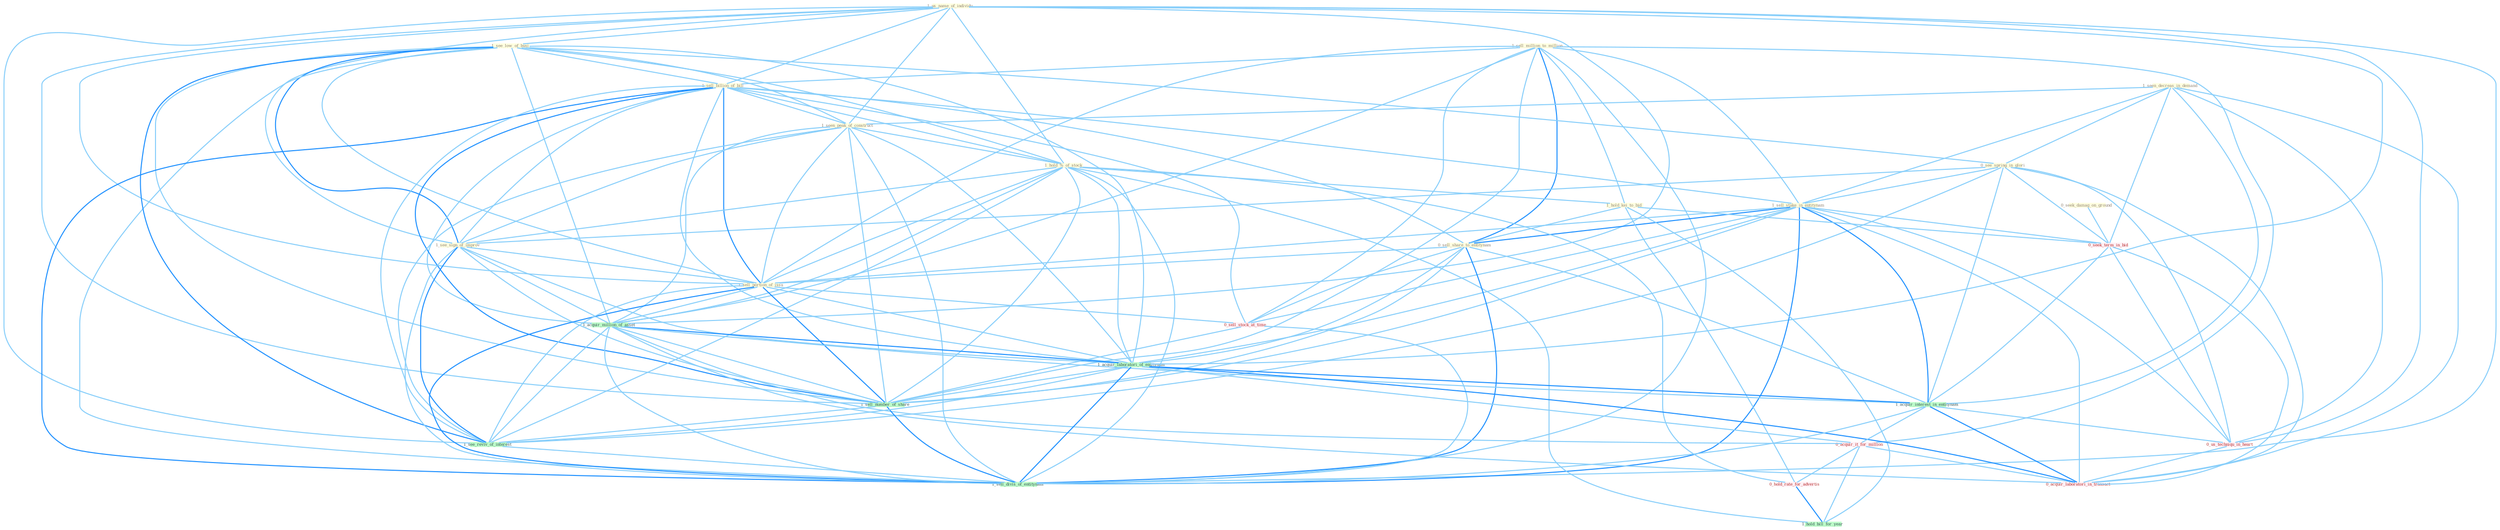 Graph G{ 
    node
    [shape=polygon,style=filled,width=.5,height=.06,color="#BDFCC9",fixedsize=true,fontsize=4,
    fontcolor="#2f4f4f"];
    {node
    [color="#ffffe0", fontcolor="#8b7d6b"] "1_sell_million_to_million " "1_us_name_of_individu " "1_seen_decreas_in_demand " "1_see_low_of_busi " "0_see_spring_in_glori " "0_seek_damag_on_ground " "1_sell_billion_of_bill " "1_seen_peak_of_construct " "1_sell_stake_in_entitynam " "1_hold_%_of_stock " "1_hold_kei_to_bid " "1_see_sign_of_improv " "0_sell_share_to_entitynam " "1_sell_portion_of_issu "}
{node [color="#fff0f5", fontcolor="#b22222"] "0_seek_term_in_bid " "0_us_techniqu_in_heart " "0_acquir_it_for_million " "0_hold_rate_for_advertis " "0_acquir_laboratori_in_transact " "0_sell_stock_at_time "}
edge [color="#B0E2FF"];

	"1_sell_million_to_million " -- "1_sell_billion_of_bill " [w="1", color="#87cefa" ];
	"1_sell_million_to_million " -- "1_sell_stake_in_entitynam " [w="1", color="#87cefa" ];
	"1_sell_million_to_million " -- "1_hold_kei_to_bid " [w="1", color="#87cefa" ];
	"1_sell_million_to_million " -- "0_sell_share_to_entitynam " [w="2", color="#1e90ff" , len=0.8];
	"1_sell_million_to_million " -- "1_sell_portion_of_issu " [w="1", color="#87cefa" ];
	"1_sell_million_to_million " -- "1_acquir_million_of_asset " [w="1", color="#87cefa" ];
	"1_sell_million_to_million " -- "0_acquir_it_for_million " [w="1", color="#87cefa" ];
	"1_sell_million_to_million " -- "0_sell_stock_at_time " [w="1", color="#87cefa" ];
	"1_sell_million_to_million " -- "1_sell_number_of_share " [w="1", color="#87cefa" ];
	"1_sell_million_to_million " -- "1_sell_divis_of_entitynam " [w="1", color="#87cefa" ];
	"1_us_name_of_individu " -- "1_see_low_of_busi " [w="1", color="#87cefa" ];
	"1_us_name_of_individu " -- "1_sell_billion_of_bill " [w="1", color="#87cefa" ];
	"1_us_name_of_individu " -- "1_seen_peak_of_construct " [w="1", color="#87cefa" ];
	"1_us_name_of_individu " -- "1_hold_%_of_stock " [w="1", color="#87cefa" ];
	"1_us_name_of_individu " -- "1_see_sign_of_improv " [w="1", color="#87cefa" ];
	"1_us_name_of_individu " -- "1_sell_portion_of_issu " [w="1", color="#87cefa" ];
	"1_us_name_of_individu " -- "1_acquir_million_of_asset " [w="1", color="#87cefa" ];
	"1_us_name_of_individu " -- "1_acquir_laboratori_of_entitynam " [w="1", color="#87cefa" ];
	"1_us_name_of_individu " -- "0_us_techniqu_in_heart " [w="1", color="#87cefa" ];
	"1_us_name_of_individu " -- "1_sell_number_of_share " [w="1", color="#87cefa" ];
	"1_us_name_of_individu " -- "1_see_reviv_of_interest " [w="1", color="#87cefa" ];
	"1_us_name_of_individu " -- "1_sell_divis_of_entitynam " [w="1", color="#87cefa" ];
	"1_seen_decreas_in_demand " -- "0_see_spring_in_glori " [w="1", color="#87cefa" ];
	"1_seen_decreas_in_demand " -- "1_seen_peak_of_construct " [w="1", color="#87cefa" ];
	"1_seen_decreas_in_demand " -- "1_sell_stake_in_entitynam " [w="1", color="#87cefa" ];
	"1_seen_decreas_in_demand " -- "0_seek_term_in_bid " [w="1", color="#87cefa" ];
	"1_seen_decreas_in_demand " -- "1_acquir_interest_in_entitynam " [w="1", color="#87cefa" ];
	"1_seen_decreas_in_demand " -- "0_us_techniqu_in_heart " [w="1", color="#87cefa" ];
	"1_seen_decreas_in_demand " -- "0_acquir_laboratori_in_transact " [w="1", color="#87cefa" ];
	"1_see_low_of_busi " -- "0_see_spring_in_glori " [w="1", color="#87cefa" ];
	"1_see_low_of_busi " -- "1_sell_billion_of_bill " [w="1", color="#87cefa" ];
	"1_see_low_of_busi " -- "1_seen_peak_of_construct " [w="1", color="#87cefa" ];
	"1_see_low_of_busi " -- "1_hold_%_of_stock " [w="1", color="#87cefa" ];
	"1_see_low_of_busi " -- "1_see_sign_of_improv " [w="2", color="#1e90ff" , len=0.8];
	"1_see_low_of_busi " -- "1_sell_portion_of_issu " [w="1", color="#87cefa" ];
	"1_see_low_of_busi " -- "1_acquir_million_of_asset " [w="1", color="#87cefa" ];
	"1_see_low_of_busi " -- "1_acquir_laboratori_of_entitynam " [w="1", color="#87cefa" ];
	"1_see_low_of_busi " -- "1_sell_number_of_share " [w="1", color="#87cefa" ];
	"1_see_low_of_busi " -- "1_see_reviv_of_interest " [w="2", color="#1e90ff" , len=0.8];
	"1_see_low_of_busi " -- "1_sell_divis_of_entitynam " [w="1", color="#87cefa" ];
	"0_see_spring_in_glori " -- "1_sell_stake_in_entitynam " [w="1", color="#87cefa" ];
	"0_see_spring_in_glori " -- "1_see_sign_of_improv " [w="1", color="#87cefa" ];
	"0_see_spring_in_glori " -- "0_seek_term_in_bid " [w="1", color="#87cefa" ];
	"0_see_spring_in_glori " -- "1_acquir_interest_in_entitynam " [w="1", color="#87cefa" ];
	"0_see_spring_in_glori " -- "0_us_techniqu_in_heart " [w="1", color="#87cefa" ];
	"0_see_spring_in_glori " -- "0_acquir_laboratori_in_transact " [w="1", color="#87cefa" ];
	"0_see_spring_in_glori " -- "1_see_reviv_of_interest " [w="1", color="#87cefa" ];
	"0_seek_damag_on_ground " -- "0_seek_term_in_bid " [w="1", color="#87cefa" ];
	"1_sell_billion_of_bill " -- "1_seen_peak_of_construct " [w="1", color="#87cefa" ];
	"1_sell_billion_of_bill " -- "1_sell_stake_in_entitynam " [w="1", color="#87cefa" ];
	"1_sell_billion_of_bill " -- "1_hold_%_of_stock " [w="1", color="#87cefa" ];
	"1_sell_billion_of_bill " -- "1_see_sign_of_improv " [w="1", color="#87cefa" ];
	"1_sell_billion_of_bill " -- "0_sell_share_to_entitynam " [w="1", color="#87cefa" ];
	"1_sell_billion_of_bill " -- "1_sell_portion_of_issu " [w="2", color="#1e90ff" , len=0.8];
	"1_sell_billion_of_bill " -- "1_acquir_million_of_asset " [w="1", color="#87cefa" ];
	"1_sell_billion_of_bill " -- "1_acquir_laboratori_of_entitynam " [w="1", color="#87cefa" ];
	"1_sell_billion_of_bill " -- "0_sell_stock_at_time " [w="1", color="#87cefa" ];
	"1_sell_billion_of_bill " -- "1_sell_number_of_share " [w="2", color="#1e90ff" , len=0.8];
	"1_sell_billion_of_bill " -- "1_see_reviv_of_interest " [w="1", color="#87cefa" ];
	"1_sell_billion_of_bill " -- "1_sell_divis_of_entitynam " [w="2", color="#1e90ff" , len=0.8];
	"1_seen_peak_of_construct " -- "1_hold_%_of_stock " [w="1", color="#87cefa" ];
	"1_seen_peak_of_construct " -- "1_see_sign_of_improv " [w="1", color="#87cefa" ];
	"1_seen_peak_of_construct " -- "1_sell_portion_of_issu " [w="1", color="#87cefa" ];
	"1_seen_peak_of_construct " -- "1_acquir_million_of_asset " [w="1", color="#87cefa" ];
	"1_seen_peak_of_construct " -- "1_acquir_laboratori_of_entitynam " [w="1", color="#87cefa" ];
	"1_seen_peak_of_construct " -- "1_sell_number_of_share " [w="1", color="#87cefa" ];
	"1_seen_peak_of_construct " -- "1_see_reviv_of_interest " [w="1", color="#87cefa" ];
	"1_seen_peak_of_construct " -- "1_sell_divis_of_entitynam " [w="1", color="#87cefa" ];
	"1_sell_stake_in_entitynam " -- "0_sell_share_to_entitynam " [w="2", color="#1e90ff" , len=0.8];
	"1_sell_stake_in_entitynam " -- "1_sell_portion_of_issu " [w="1", color="#87cefa" ];
	"1_sell_stake_in_entitynam " -- "1_acquir_laboratori_of_entitynam " [w="1", color="#87cefa" ];
	"1_sell_stake_in_entitynam " -- "0_seek_term_in_bid " [w="1", color="#87cefa" ];
	"1_sell_stake_in_entitynam " -- "1_acquir_interest_in_entitynam " [w="2", color="#1e90ff" , len=0.8];
	"1_sell_stake_in_entitynam " -- "0_us_techniqu_in_heart " [w="1", color="#87cefa" ];
	"1_sell_stake_in_entitynam " -- "0_acquir_laboratori_in_transact " [w="1", color="#87cefa" ];
	"1_sell_stake_in_entitynam " -- "0_sell_stock_at_time " [w="1", color="#87cefa" ];
	"1_sell_stake_in_entitynam " -- "1_sell_number_of_share " [w="1", color="#87cefa" ];
	"1_sell_stake_in_entitynam " -- "1_sell_divis_of_entitynam " [w="2", color="#1e90ff" , len=0.8];
	"1_hold_%_of_stock " -- "1_hold_kei_to_bid " [w="1", color="#87cefa" ];
	"1_hold_%_of_stock " -- "1_see_sign_of_improv " [w="1", color="#87cefa" ];
	"1_hold_%_of_stock " -- "1_sell_portion_of_issu " [w="1", color="#87cefa" ];
	"1_hold_%_of_stock " -- "1_acquir_million_of_asset " [w="1", color="#87cefa" ];
	"1_hold_%_of_stock " -- "1_acquir_laboratori_of_entitynam " [w="1", color="#87cefa" ];
	"1_hold_%_of_stock " -- "0_hold_rate_for_advertis " [w="1", color="#87cefa" ];
	"1_hold_%_of_stock " -- "1_sell_number_of_share " [w="1", color="#87cefa" ];
	"1_hold_%_of_stock " -- "1_see_reviv_of_interest " [w="1", color="#87cefa" ];
	"1_hold_%_of_stock " -- "1_hold_bill_for_year " [w="1", color="#87cefa" ];
	"1_hold_%_of_stock " -- "1_sell_divis_of_entitynam " [w="1", color="#87cefa" ];
	"1_hold_kei_to_bid " -- "0_sell_share_to_entitynam " [w="1", color="#87cefa" ];
	"1_hold_kei_to_bid " -- "0_seek_term_in_bid " [w="1", color="#87cefa" ];
	"1_hold_kei_to_bid " -- "0_hold_rate_for_advertis " [w="1", color="#87cefa" ];
	"1_hold_kei_to_bid " -- "1_hold_bill_for_year " [w="1", color="#87cefa" ];
	"1_see_sign_of_improv " -- "1_sell_portion_of_issu " [w="1", color="#87cefa" ];
	"1_see_sign_of_improv " -- "1_acquir_million_of_asset " [w="1", color="#87cefa" ];
	"1_see_sign_of_improv " -- "1_acquir_laboratori_of_entitynam " [w="1", color="#87cefa" ];
	"1_see_sign_of_improv " -- "1_sell_number_of_share " [w="1", color="#87cefa" ];
	"1_see_sign_of_improv " -- "1_see_reviv_of_interest " [w="2", color="#1e90ff" , len=0.8];
	"1_see_sign_of_improv " -- "1_sell_divis_of_entitynam " [w="1", color="#87cefa" ];
	"0_sell_share_to_entitynam " -- "1_sell_portion_of_issu " [w="1", color="#87cefa" ];
	"0_sell_share_to_entitynam " -- "1_acquir_laboratori_of_entitynam " [w="1", color="#87cefa" ];
	"0_sell_share_to_entitynam " -- "1_acquir_interest_in_entitynam " [w="1", color="#87cefa" ];
	"0_sell_share_to_entitynam " -- "0_sell_stock_at_time " [w="1", color="#87cefa" ];
	"0_sell_share_to_entitynam " -- "1_sell_number_of_share " [w="1", color="#87cefa" ];
	"0_sell_share_to_entitynam " -- "1_sell_divis_of_entitynam " [w="2", color="#1e90ff" , len=0.8];
	"1_sell_portion_of_issu " -- "1_acquir_million_of_asset " [w="1", color="#87cefa" ];
	"1_sell_portion_of_issu " -- "1_acquir_laboratori_of_entitynam " [w="1", color="#87cefa" ];
	"1_sell_portion_of_issu " -- "0_sell_stock_at_time " [w="1", color="#87cefa" ];
	"1_sell_portion_of_issu " -- "1_sell_number_of_share " [w="2", color="#1e90ff" , len=0.8];
	"1_sell_portion_of_issu " -- "1_see_reviv_of_interest " [w="1", color="#87cefa" ];
	"1_sell_portion_of_issu " -- "1_sell_divis_of_entitynam " [w="2", color="#1e90ff" , len=0.8];
	"1_acquir_million_of_asset " -- "1_acquir_laboratori_of_entitynam " [w="2", color="#1e90ff" , len=0.8];
	"1_acquir_million_of_asset " -- "1_acquir_interest_in_entitynam " [w="1", color="#87cefa" ];
	"1_acquir_million_of_asset " -- "0_acquir_it_for_million " [w="1", color="#87cefa" ];
	"1_acquir_million_of_asset " -- "0_acquir_laboratori_in_transact " [w="1", color="#87cefa" ];
	"1_acquir_million_of_asset " -- "1_sell_number_of_share " [w="1", color="#87cefa" ];
	"1_acquir_million_of_asset " -- "1_see_reviv_of_interest " [w="1", color="#87cefa" ];
	"1_acquir_million_of_asset " -- "1_sell_divis_of_entitynam " [w="1", color="#87cefa" ];
	"1_acquir_laboratori_of_entitynam " -- "1_acquir_interest_in_entitynam " [w="2", color="#1e90ff" , len=0.8];
	"1_acquir_laboratori_of_entitynam " -- "0_acquir_it_for_million " [w="1", color="#87cefa" ];
	"1_acquir_laboratori_of_entitynam " -- "0_acquir_laboratori_in_transact " [w="2", color="#1e90ff" , len=0.8];
	"1_acquir_laboratori_of_entitynam " -- "1_sell_number_of_share " [w="1", color="#87cefa" ];
	"1_acquir_laboratori_of_entitynam " -- "1_see_reviv_of_interest " [w="1", color="#87cefa" ];
	"1_acquir_laboratori_of_entitynam " -- "1_sell_divis_of_entitynam " [w="2", color="#1e90ff" , len=0.8];
	"0_seek_term_in_bid " -- "1_acquir_interest_in_entitynam " [w="1", color="#87cefa" ];
	"0_seek_term_in_bid " -- "0_us_techniqu_in_heart " [w="1", color="#87cefa" ];
	"0_seek_term_in_bid " -- "0_acquir_laboratori_in_transact " [w="1", color="#87cefa" ];
	"1_acquir_interest_in_entitynam " -- "0_us_techniqu_in_heart " [w="1", color="#87cefa" ];
	"1_acquir_interest_in_entitynam " -- "0_acquir_it_for_million " [w="1", color="#87cefa" ];
	"1_acquir_interest_in_entitynam " -- "0_acquir_laboratori_in_transact " [w="2", color="#1e90ff" , len=0.8];
	"1_acquir_interest_in_entitynam " -- "1_sell_divis_of_entitynam " [w="1", color="#87cefa" ];
	"0_us_techniqu_in_heart " -- "0_acquir_laboratori_in_transact " [w="1", color="#87cefa" ];
	"0_acquir_it_for_million " -- "0_hold_rate_for_advertis " [w="1", color="#87cefa" ];
	"0_acquir_it_for_million " -- "0_acquir_laboratori_in_transact " [w="1", color="#87cefa" ];
	"0_acquir_it_for_million " -- "1_hold_bill_for_year " [w="1", color="#87cefa" ];
	"0_hold_rate_for_advertis " -- "1_hold_bill_for_year " [w="2", color="#1e90ff" , len=0.8];
	"0_sell_stock_at_time " -- "1_sell_number_of_share " [w="1", color="#87cefa" ];
	"0_sell_stock_at_time " -- "1_sell_divis_of_entitynam " [w="1", color="#87cefa" ];
	"1_sell_number_of_share " -- "1_see_reviv_of_interest " [w="1", color="#87cefa" ];
	"1_sell_number_of_share " -- "1_sell_divis_of_entitynam " [w="2", color="#1e90ff" , len=0.8];
	"1_see_reviv_of_interest " -- "1_sell_divis_of_entitynam " [w="1", color="#87cefa" ];
}